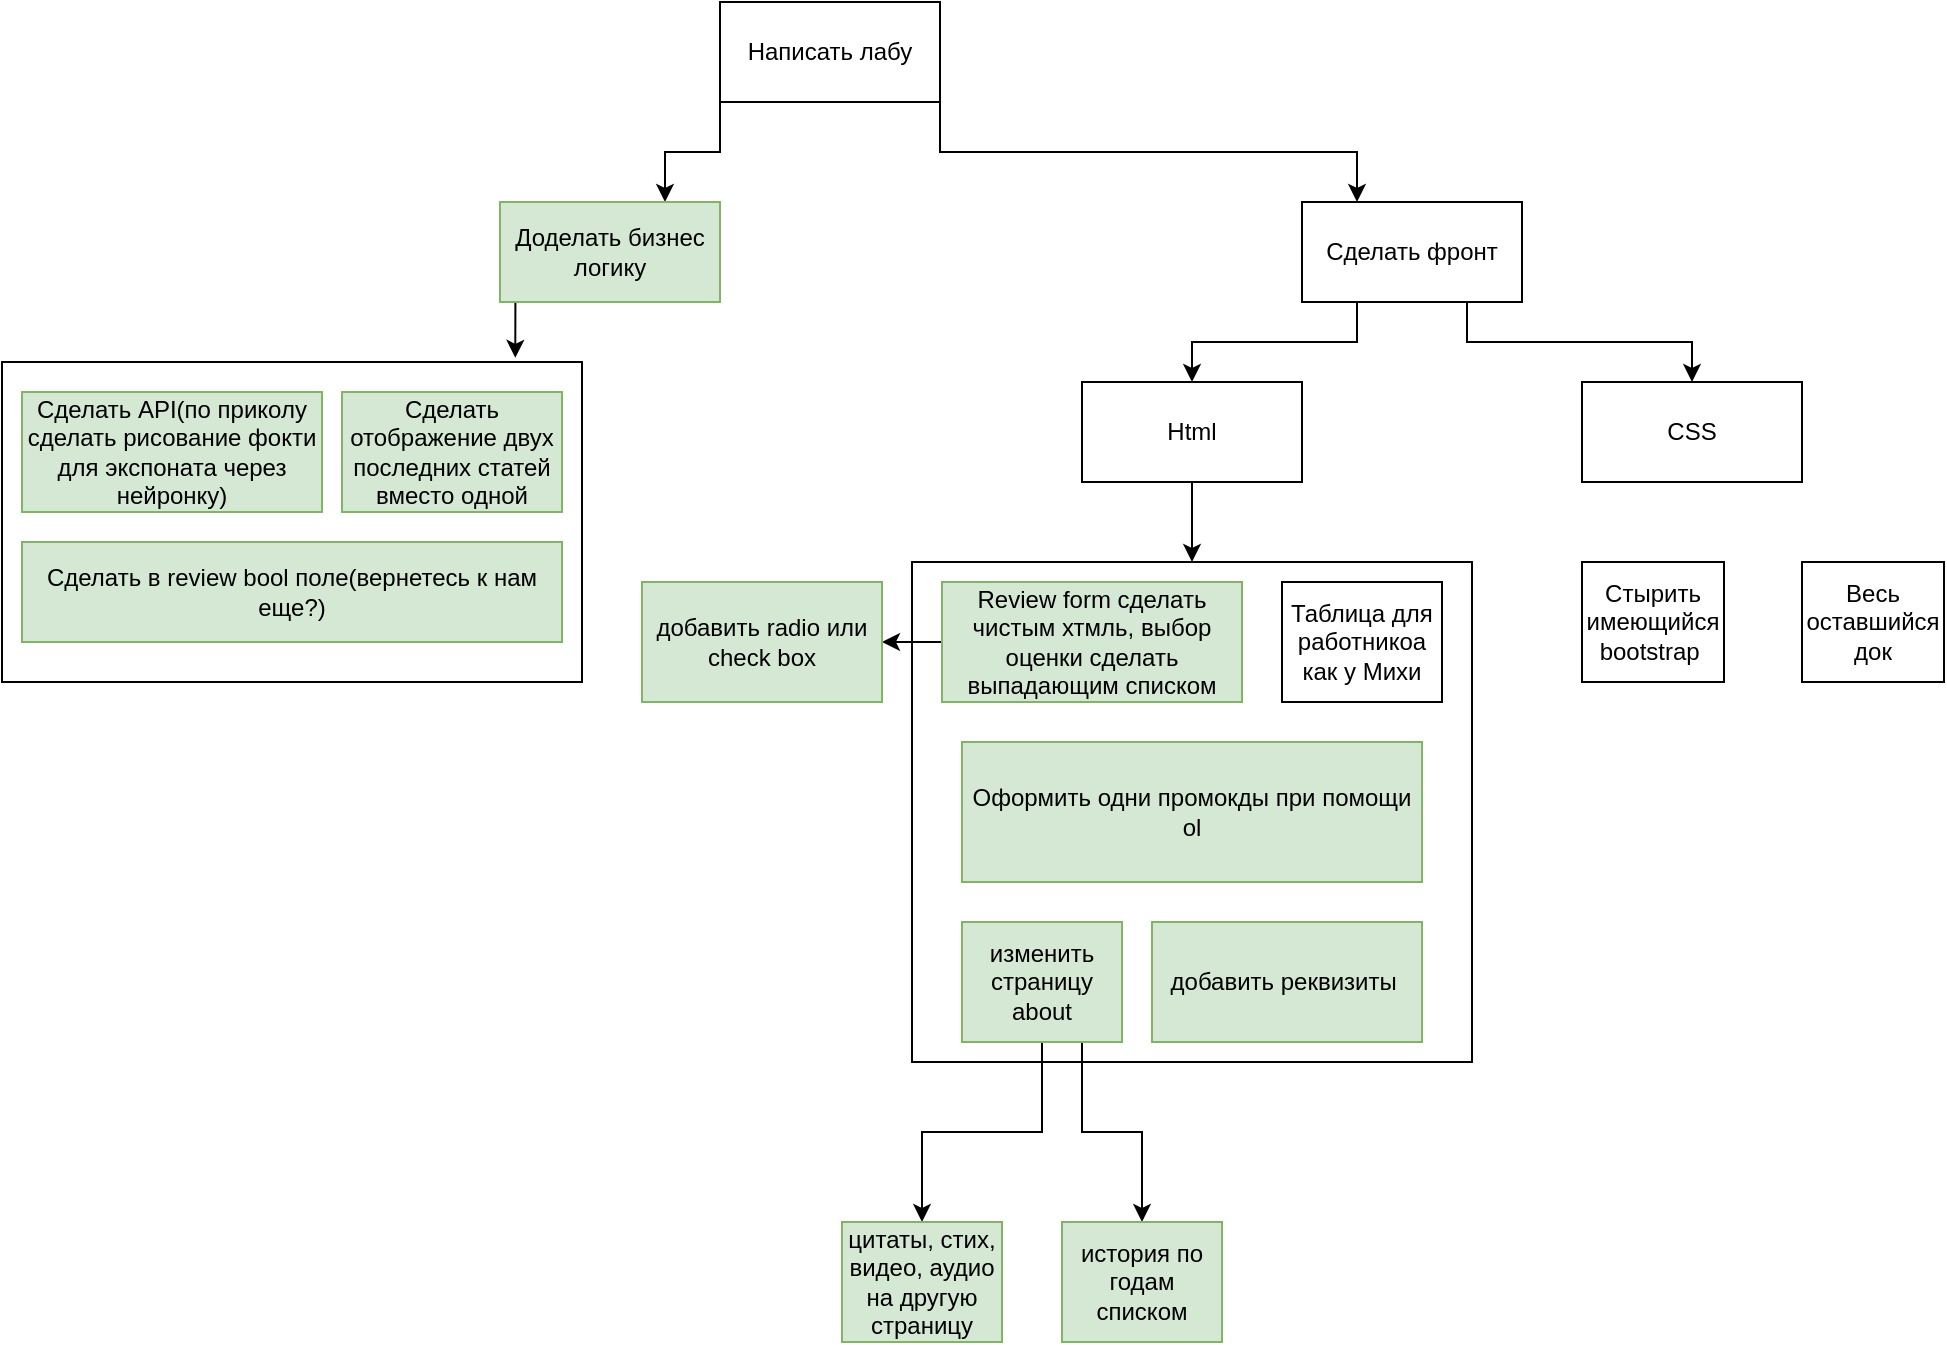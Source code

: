 <mxfile version="21.6.8" type="device">
  <diagram name="Страница 1" id="We4AAdSpWE08B8O5IMvD">
    <mxGraphModel dx="780" dy="496" grid="1" gridSize="10" guides="1" tooltips="1" connect="1" arrows="1" fold="1" page="1" pageScale="1" pageWidth="827" pageHeight="1169" math="0" shadow="0">
      <root>
        <mxCell id="0" />
        <mxCell id="1" parent="0" />
        <mxCell id="5KmrJC_rlYxkQ93zLpkF-8" value="" style="html=1;whiteSpace=wrap;" parent="1" vertex="1">
          <mxGeometry x="455" y="320" width="280" height="250" as="geometry" />
        </mxCell>
        <mxCell id="9pIV4ZW82kiWG7Veoc08-10" value="" style="html=1;whiteSpace=wrap;" parent="1" vertex="1">
          <mxGeometry y="220" width="290" height="160" as="geometry" />
        </mxCell>
        <mxCell id="9pIV4ZW82kiWG7Veoc08-13" style="edgeStyle=orthogonalEdgeStyle;rounded=0;orthogonalLoop=1;jettySize=auto;html=1;exitX=0;exitY=1;exitDx=0;exitDy=0;entryX=0.75;entryY=0;entryDx=0;entryDy=0;" parent="1" source="9pIV4ZW82kiWG7Veoc08-1" target="9pIV4ZW82kiWG7Veoc08-2" edge="1">
          <mxGeometry relative="1" as="geometry" />
        </mxCell>
        <mxCell id="9pIV4ZW82kiWG7Veoc08-14" style="edgeStyle=orthogonalEdgeStyle;rounded=0;orthogonalLoop=1;jettySize=auto;html=1;exitX=1;exitY=1;exitDx=0;exitDy=0;entryX=0.25;entryY=0;entryDx=0;entryDy=0;" parent="1" source="9pIV4ZW82kiWG7Veoc08-1" target="9pIV4ZW82kiWG7Veoc08-3" edge="1">
          <mxGeometry relative="1" as="geometry" />
        </mxCell>
        <mxCell id="9pIV4ZW82kiWG7Veoc08-1" value="Написать лабу" style="html=1;whiteSpace=wrap;" parent="1" vertex="1">
          <mxGeometry x="359" y="40" width="110" height="50" as="geometry" />
        </mxCell>
        <mxCell id="9pIV4ZW82kiWG7Veoc08-12" style="edgeStyle=orthogonalEdgeStyle;rounded=0;orthogonalLoop=1;jettySize=auto;html=1;exitX=0;exitY=1;exitDx=0;exitDy=0;entryX=0.885;entryY=-0.013;entryDx=0;entryDy=0;entryPerimeter=0;" parent="1" source="9pIV4ZW82kiWG7Veoc08-2" target="9pIV4ZW82kiWG7Veoc08-10" edge="1">
          <mxGeometry relative="1" as="geometry" />
        </mxCell>
        <mxCell id="9pIV4ZW82kiWG7Veoc08-2" value="Доделать бизнес логику" style="html=1;whiteSpace=wrap;fillColor=#d5e8d4;strokeColor=#82b366;" parent="1" vertex="1">
          <mxGeometry x="249" y="140" width="110" height="50" as="geometry" />
        </mxCell>
        <mxCell id="5KmrJC_rlYxkQ93zLpkF-10" style="edgeStyle=orthogonalEdgeStyle;rounded=0;orthogonalLoop=1;jettySize=auto;html=1;exitX=0.25;exitY=1;exitDx=0;exitDy=0;entryX=0.5;entryY=0;entryDx=0;entryDy=0;" parent="1" source="9pIV4ZW82kiWG7Veoc08-3" target="5KmrJC_rlYxkQ93zLpkF-1" edge="1">
          <mxGeometry relative="1" as="geometry" />
        </mxCell>
        <mxCell id="5KmrJC_rlYxkQ93zLpkF-11" style="edgeStyle=orthogonalEdgeStyle;rounded=0;orthogonalLoop=1;jettySize=auto;html=1;exitX=0.75;exitY=1;exitDx=0;exitDy=0;entryX=0.5;entryY=0;entryDx=0;entryDy=0;" parent="1" source="9pIV4ZW82kiWG7Veoc08-3" target="5KmrJC_rlYxkQ93zLpkF-2" edge="1">
          <mxGeometry relative="1" as="geometry" />
        </mxCell>
        <mxCell id="9pIV4ZW82kiWG7Veoc08-3" value="Сделать фронт" style="html=1;whiteSpace=wrap;" parent="1" vertex="1">
          <mxGeometry x="650" y="140" width="110" height="50" as="geometry" />
        </mxCell>
        <mxCell id="9pIV4ZW82kiWG7Veoc08-6" value="Сделать API(по приколу сделать рисование фокти для экспоната через нейронку)" style="html=1;whiteSpace=wrap;fillColor=#d5e8d4;strokeColor=#82b366;" parent="1" vertex="1">
          <mxGeometry x="10" y="235" width="150" height="60" as="geometry" />
        </mxCell>
        <mxCell id="9pIV4ZW82kiWG7Veoc08-8" value="Сделать отображение двух последних статей вместо одной" style="html=1;whiteSpace=wrap;fillColor=#d5e8d4;strokeColor=#82b366;" parent="1" vertex="1">
          <mxGeometry x="170" y="235" width="110" height="60" as="geometry" />
        </mxCell>
        <mxCell id="9pIV4ZW82kiWG7Veoc08-9" value="Сделать в review bool поле(вернетесь к нам еще?)" style="html=1;whiteSpace=wrap;fillColor=#d5e8d4;strokeColor=#82b366;" parent="1" vertex="1">
          <mxGeometry x="10" y="310" width="270" height="50" as="geometry" />
        </mxCell>
        <mxCell id="9pIV4ZW82kiWG7Veoc08-15" value="Стырить имеющийся bootstrap&amp;nbsp;" style="rounded=0;whiteSpace=wrap;html=1;" parent="1" vertex="1">
          <mxGeometry x="790" y="320" width="71" height="60" as="geometry" />
        </mxCell>
        <mxCell id="ObW_1Xu-Pn63_gSXicTG-2" value="" style="edgeStyle=orthogonalEdgeStyle;rounded=0;orthogonalLoop=1;jettySize=auto;html=1;" parent="1" source="9pIV4ZW82kiWG7Veoc08-16" target="ObW_1Xu-Pn63_gSXicTG-1" edge="1">
          <mxGeometry relative="1" as="geometry" />
        </mxCell>
        <mxCell id="9pIV4ZW82kiWG7Veoc08-16" value="Review form сделать чистым хтмль, выбор оценки сделать выпадающим списком" style="rounded=0;whiteSpace=wrap;html=1;fillColor=#d5e8d4;strokeColor=#82b366;" parent="1" vertex="1">
          <mxGeometry x="470" y="330" width="150" height="60" as="geometry" />
        </mxCell>
        <mxCell id="5KmrJC_rlYxkQ93zLpkF-9" style="edgeStyle=orthogonalEdgeStyle;rounded=0;orthogonalLoop=1;jettySize=auto;html=1;exitX=0.5;exitY=1;exitDx=0;exitDy=0;entryX=0.5;entryY=0;entryDx=0;entryDy=0;" parent="1" source="5KmrJC_rlYxkQ93zLpkF-1" target="5KmrJC_rlYxkQ93zLpkF-8" edge="1">
          <mxGeometry relative="1" as="geometry" />
        </mxCell>
        <mxCell id="5KmrJC_rlYxkQ93zLpkF-1" value="Html" style="html=1;whiteSpace=wrap;" parent="1" vertex="1">
          <mxGeometry x="540" y="230" width="110" height="50" as="geometry" />
        </mxCell>
        <mxCell id="5KmrJC_rlYxkQ93zLpkF-2" value="CSS" style="html=1;whiteSpace=wrap;" parent="1" vertex="1">
          <mxGeometry x="790" y="230" width="110" height="50" as="geometry" />
        </mxCell>
        <mxCell id="5KmrJC_rlYxkQ93zLpkF-3" value="добавить&amp;nbsp;реквизиты&amp;nbsp;" style="rounded=0;whiteSpace=wrap;html=1;fillColor=#d5e8d4;strokeColor=#82b366;" parent="1" vertex="1">
          <mxGeometry x="575" y="500" width="135" height="60" as="geometry" />
        </mxCell>
        <mxCell id="5KmrJC_rlYxkQ93zLpkF-4" value="Оформить одни промокды при помощи ol" style="rounded=0;whiteSpace=wrap;html=1;fillColor=#d5e8d4;strokeColor=#82b366;" parent="1" vertex="1">
          <mxGeometry x="480" y="410" width="230" height="70" as="geometry" />
        </mxCell>
        <mxCell id="5KmrJC_rlYxkQ93zLpkF-13" value="" style="edgeStyle=orthogonalEdgeStyle;rounded=0;orthogonalLoop=1;jettySize=auto;html=1;" parent="1" source="5KmrJC_rlYxkQ93zLpkF-5" target="5KmrJC_rlYxkQ93zLpkF-12" edge="1">
          <mxGeometry relative="1" as="geometry" />
        </mxCell>
        <mxCell id="5KmrJC_rlYxkQ93zLpkF-17" style="edgeStyle=orthogonalEdgeStyle;rounded=0;orthogonalLoop=1;jettySize=auto;html=1;exitX=0.75;exitY=1;exitDx=0;exitDy=0;" parent="1" source="5KmrJC_rlYxkQ93zLpkF-5" target="5KmrJC_rlYxkQ93zLpkF-16" edge="1">
          <mxGeometry relative="1" as="geometry" />
        </mxCell>
        <mxCell id="5KmrJC_rlYxkQ93zLpkF-5" value="изменить страницу about" style="rounded=0;whiteSpace=wrap;html=1;fillColor=#d5e8d4;strokeColor=#82b366;" parent="1" vertex="1">
          <mxGeometry x="480" y="500" width="80" height="60" as="geometry" />
        </mxCell>
        <mxCell id="5KmrJC_rlYxkQ93zLpkF-6" value="Таблица для работникоа как у Михи" style="rounded=0;whiteSpace=wrap;html=1;" parent="1" vertex="1">
          <mxGeometry x="640" y="330" width="80" height="60" as="geometry" />
        </mxCell>
        <mxCell id="5KmrJC_rlYxkQ93zLpkF-7" value="Весь оставшийся док" style="rounded=0;whiteSpace=wrap;html=1;" parent="1" vertex="1">
          <mxGeometry x="900" y="320" width="71" height="60" as="geometry" />
        </mxCell>
        <mxCell id="5KmrJC_rlYxkQ93zLpkF-12" value="цитаты, стих, видео, аудио на другую страницу" style="rounded=0;whiteSpace=wrap;html=1;fillColor=#d5e8d4;strokeColor=#82b366;" parent="1" vertex="1">
          <mxGeometry x="420" y="650" width="80" height="60" as="geometry" />
        </mxCell>
        <mxCell id="5KmrJC_rlYxkQ93zLpkF-16" value="история по годам списком" style="rounded=0;whiteSpace=wrap;html=1;fillColor=#d5e8d4;strokeColor=#82b366;" parent="1" vertex="1">
          <mxGeometry x="530" y="650" width="80" height="60" as="geometry" />
        </mxCell>
        <mxCell id="ObW_1Xu-Pn63_gSXicTG-1" value="добавить radio или check box" style="whiteSpace=wrap;html=1;rounded=0;fillColor=#d5e8d4;strokeColor=#82b366;" parent="1" vertex="1">
          <mxGeometry x="320" y="330" width="120" height="60" as="geometry" />
        </mxCell>
      </root>
    </mxGraphModel>
  </diagram>
</mxfile>
